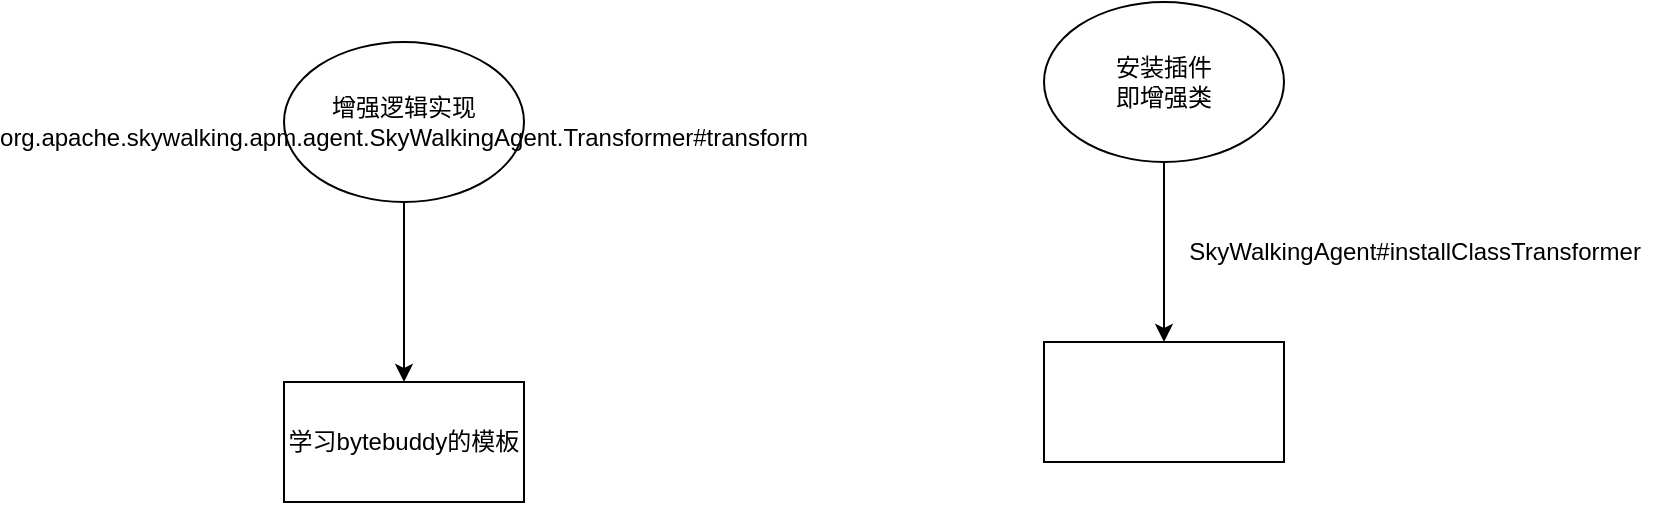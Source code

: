 <mxfile version="24.6.1" type="device">
  <diagram name="第 1 页" id="NbJ7uVP1SbW0fN08NpJ6">
    <mxGraphModel dx="1554" dy="447" grid="1" gridSize="10" guides="1" tooltips="1" connect="1" arrows="1" fold="1" page="1" pageScale="1" pageWidth="827" pageHeight="1169" math="0" shadow="0">
      <root>
        <mxCell id="0" />
        <mxCell id="1" parent="0" />
        <mxCell id="NJu38FcJAUvmYDNz97jk-3" value="" style="edgeStyle=orthogonalEdgeStyle;rounded=0;orthogonalLoop=1;jettySize=auto;html=1;" edge="1" parent="1" source="NJu38FcJAUvmYDNz97jk-1" target="NJu38FcJAUvmYDNz97jk-2">
          <mxGeometry relative="1" as="geometry" />
        </mxCell>
        <mxCell id="NJu38FcJAUvmYDNz97jk-1" value="安装插件&lt;div&gt;即增强类&lt;/div&gt;" style="ellipse;whiteSpace=wrap;html=1;" vertex="1" parent="1">
          <mxGeometry x="250" y="50" width="120" height="80" as="geometry" />
        </mxCell>
        <mxCell id="NJu38FcJAUvmYDNz97jk-2" value="" style="whiteSpace=wrap;html=1;" vertex="1" parent="1">
          <mxGeometry x="250" y="220" width="120" height="60" as="geometry" />
        </mxCell>
        <mxCell id="NJu38FcJAUvmYDNz97jk-4" value="SkyWalkingAgent#installClassTransformer" style="text;html=1;align=center;verticalAlign=middle;resizable=0;points=[];autosize=1;strokeColor=none;fillColor=none;" vertex="1" parent="1">
          <mxGeometry x="310" y="160" width="250" height="30" as="geometry" />
        </mxCell>
        <mxCell id="NJu38FcJAUvmYDNz97jk-7" value="" style="edgeStyle=orthogonalEdgeStyle;rounded=0;orthogonalLoop=1;jettySize=auto;html=1;" edge="1" parent="1" source="NJu38FcJAUvmYDNz97jk-5" target="NJu38FcJAUvmYDNz97jk-6">
          <mxGeometry relative="1" as="geometry" />
        </mxCell>
        <mxCell id="NJu38FcJAUvmYDNz97jk-5" value="增强逻辑实现&lt;div&gt;org.apache.skywalking.apm.agent.SkyWalkingAgent.Transformer#transform&lt;br&gt;&lt;/div&gt;" style="ellipse;whiteSpace=wrap;html=1;" vertex="1" parent="1">
          <mxGeometry x="-130" y="70" width="120" height="80" as="geometry" />
        </mxCell>
        <mxCell id="NJu38FcJAUvmYDNz97jk-6" value="学习bytebuddy的模板" style="whiteSpace=wrap;html=1;" vertex="1" parent="1">
          <mxGeometry x="-130" y="240" width="120" height="60" as="geometry" />
        </mxCell>
      </root>
    </mxGraphModel>
  </diagram>
</mxfile>
